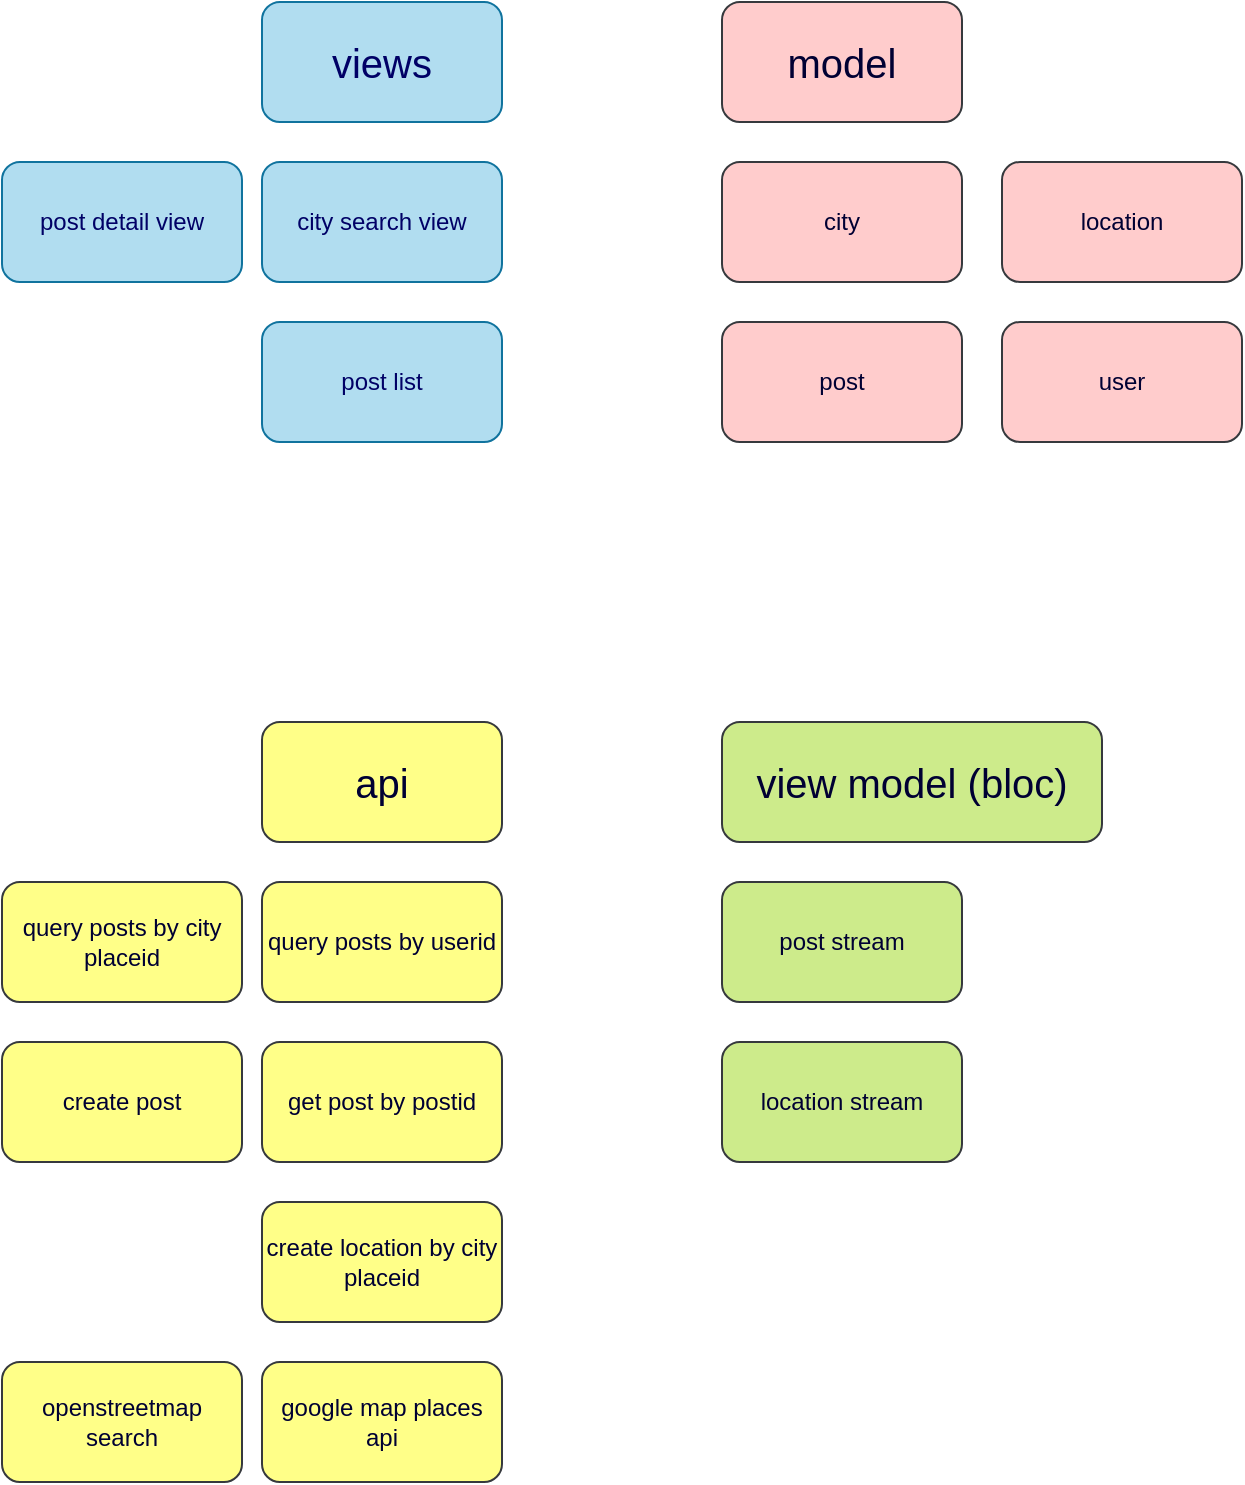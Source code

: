 <mxfile version="13.1.3">
    <diagram id="6hGFLwfOUW9BJ-s0fimq" name="Page-1">
        <mxGraphModel dx="688" dy="617" grid="1" gridSize="10" guides="1" tooltips="1" connect="1" arrows="1" fold="1" page="1" pageScale="1" pageWidth="827" pageHeight="1169" math="0" shadow="0">
            <root>
                <mxCell id="0"/>
                <mxCell id="1" parent="0"/>
                <mxCell id="2" value="views" style="rounded=1;whiteSpace=wrap;html=1;fillColor=#b1ddf0;strokeColor=#10739e;fontColor=#000066;fontSize=20;" parent="1" vertex="1">
                    <mxGeometry x="170" y="100" width="120" height="60" as="geometry"/>
                </mxCell>
                <mxCell id="3" value="view model (bloc)" style="rounded=1;whiteSpace=wrap;html=1;fillColor=#cdeb8b;strokeColor=#36393d;fontColor=#000033;fontSize=20;" parent="1" vertex="1">
                    <mxGeometry x="400" y="460" width="190" height="60" as="geometry"/>
                </mxCell>
                <mxCell id="4" value="model" style="rounded=1;whiteSpace=wrap;html=1;fillColor=#ffcccc;strokeColor=#36393d;fontColor=#000033;fontSize=20;" parent="1" vertex="1">
                    <mxGeometry x="400" y="100" width="120" height="60" as="geometry"/>
                </mxCell>
                <mxCell id="5" value="api" style="rounded=1;whiteSpace=wrap;html=1;fillColor=#ffff88;strokeColor=#36393d;fontColor=#000033;fontSize=20;" parent="1" vertex="1">
                    <mxGeometry x="170" y="460" width="120" height="60" as="geometry"/>
                </mxCell>
                <mxCell id="6" value="city search view" style="rounded=1;whiteSpace=wrap;html=1;fillColor=#b1ddf0;strokeColor=#10739e;fontColor=#000066;" vertex="1" parent="1">
                    <mxGeometry x="170" y="180" width="120" height="60" as="geometry"/>
                </mxCell>
                <mxCell id="7" value="post detail view" style="rounded=1;whiteSpace=wrap;html=1;fillColor=#b1ddf0;strokeColor=#10739e;fontColor=#000066;" vertex="1" parent="1">
                    <mxGeometry x="40" y="180" width="120" height="60" as="geometry"/>
                </mxCell>
                <mxCell id="8" value="post list" style="rounded=1;whiteSpace=wrap;html=1;fillColor=#b1ddf0;strokeColor=#10739e;fontColor=#000066;" vertex="1" parent="1">
                    <mxGeometry x="170" y="260" width="120" height="60" as="geometry"/>
                </mxCell>
                <mxCell id="10" value="city" style="rounded=1;whiteSpace=wrap;html=1;fillColor=#ffcccc;strokeColor=#36393d;fontColor=#000033;" vertex="1" parent="1">
                    <mxGeometry x="400" y="180" width="120" height="60" as="geometry"/>
                </mxCell>
                <mxCell id="11" value="post" style="rounded=1;whiteSpace=wrap;html=1;fillColor=#ffcccc;strokeColor=#36393d;fontColor=#000033;" vertex="1" parent="1">
                    <mxGeometry x="400" y="260" width="120" height="60" as="geometry"/>
                </mxCell>
                <mxCell id="12" value="user" style="rounded=1;whiteSpace=wrap;html=1;fillColor=#ffcccc;strokeColor=#36393d;fontColor=#000033;" vertex="1" parent="1">
                    <mxGeometry x="540" y="260" width="120" height="60" as="geometry"/>
                </mxCell>
                <mxCell id="13" value="query posts by userid" style="rounded=1;whiteSpace=wrap;html=1;fillColor=#ffff88;strokeColor=#36393d;fontColor=#000033;" vertex="1" parent="1">
                    <mxGeometry x="170" y="540" width="120" height="60" as="geometry"/>
                </mxCell>
                <mxCell id="14" value="location" style="rounded=1;whiteSpace=wrap;html=1;fillColor=#ffcccc;strokeColor=#36393d;fontColor=#000033;" vertex="1" parent="1">
                    <mxGeometry x="540" y="180" width="120" height="60" as="geometry"/>
                </mxCell>
                <mxCell id="15" value="query posts by city placeid" style="rounded=1;whiteSpace=wrap;html=1;fillColor=#ffff88;strokeColor=#36393d;fontColor=#000033;" vertex="1" parent="1">
                    <mxGeometry x="40" y="540" width="120" height="60" as="geometry"/>
                </mxCell>
                <mxCell id="16" value="get post by postid" style="rounded=1;whiteSpace=wrap;html=1;fillColor=#ffff88;strokeColor=#36393d;fontColor=#000033;" vertex="1" parent="1">
                    <mxGeometry x="170" y="620" width="120" height="60" as="geometry"/>
                </mxCell>
                <mxCell id="17" value="create post" style="rounded=1;whiteSpace=wrap;html=1;fillColor=#ffff88;strokeColor=#36393d;fontColor=#000033;" vertex="1" parent="1">
                    <mxGeometry x="40" y="620" width="120" height="60" as="geometry"/>
                </mxCell>
                <mxCell id="18" value="create location by city placeid" style="rounded=1;whiteSpace=wrap;html=1;fillColor=#ffff88;strokeColor=#36393d;fontColor=#000033;" vertex="1" parent="1">
                    <mxGeometry x="170" y="700" width="120" height="60" as="geometry"/>
                </mxCell>
                <mxCell id="19" value="post stream" style="rounded=1;whiteSpace=wrap;html=1;fillColor=#cdeb8b;strokeColor=#36393d;fontColor=#000033;fontSize=12;" vertex="1" parent="1">
                    <mxGeometry x="400" y="540" width="120" height="60" as="geometry"/>
                </mxCell>
                <mxCell id="20" value="location stream" style="rounded=1;whiteSpace=wrap;html=1;fillColor=#cdeb8b;strokeColor=#36393d;fontColor=#000033;fontSize=12;" vertex="1" parent="1">
                    <mxGeometry x="400" y="620" width="120" height="60" as="geometry"/>
                </mxCell>
                <mxCell id="21" value="google map places api" style="rounded=1;whiteSpace=wrap;html=1;fillColor=#ffff88;strokeColor=#36393d;fontColor=#000033;" vertex="1" parent="1">
                    <mxGeometry x="170" y="780" width="120" height="60" as="geometry"/>
                </mxCell>
                <mxCell id="22" value="openstreetmap search" style="rounded=1;whiteSpace=wrap;html=1;fillColor=#ffff88;strokeColor=#36393d;fontColor=#000033;" vertex="1" parent="1">
                    <mxGeometry x="40" y="780" width="120" height="60" as="geometry"/>
                </mxCell>
            </root>
        </mxGraphModel>
    </diagram>
</mxfile>